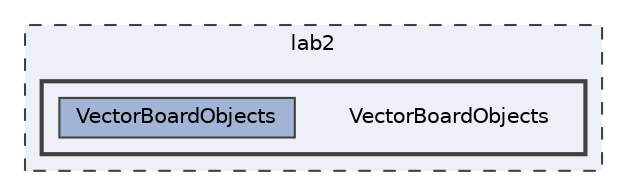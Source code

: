 digraph "D:/JCU/sp52/CP5609/CODE/lab2/lab2/VectorBoardObjects"
{
 // LATEX_PDF_SIZE
  bgcolor="transparent";
  edge [fontname=Helvetica,fontsize=10,labelfontname=Helvetica,labelfontsize=10];
  node [fontname=Helvetica,fontsize=10,shape=box,height=0.2,width=0.4];
  compound=true
  subgraph clusterdir_1d7c9895a649ae8361356f3b3264e4b0 {
    graph [ bgcolor="#edf0f7", pencolor="grey25", label="lab2", fontname=Helvetica,fontsize=10 style="filled,dashed", URL="dir_1d7c9895a649ae8361356f3b3264e4b0.html",tooltip=""]
  subgraph clusterdir_1889833ac4f788af6930347efa7331da {
    graph [ bgcolor="#edf0f7", pencolor="grey25", label="", fontname=Helvetica,fontsize=10 style="filled,bold", URL="dir_1889833ac4f788af6930347efa7331da.html",tooltip=""]
    dir_1889833ac4f788af6930347efa7331da [shape=plaintext, label="VectorBoardObjects"];
  dir_fa73e939318d928e245483b190b72a1b [label="VectorBoardObjects", fillcolor="#a2b4d6", color="grey25", style="filled", URL="dir_fa73e939318d928e245483b190b72a1b.html",tooltip=""];
  }
  }
}
